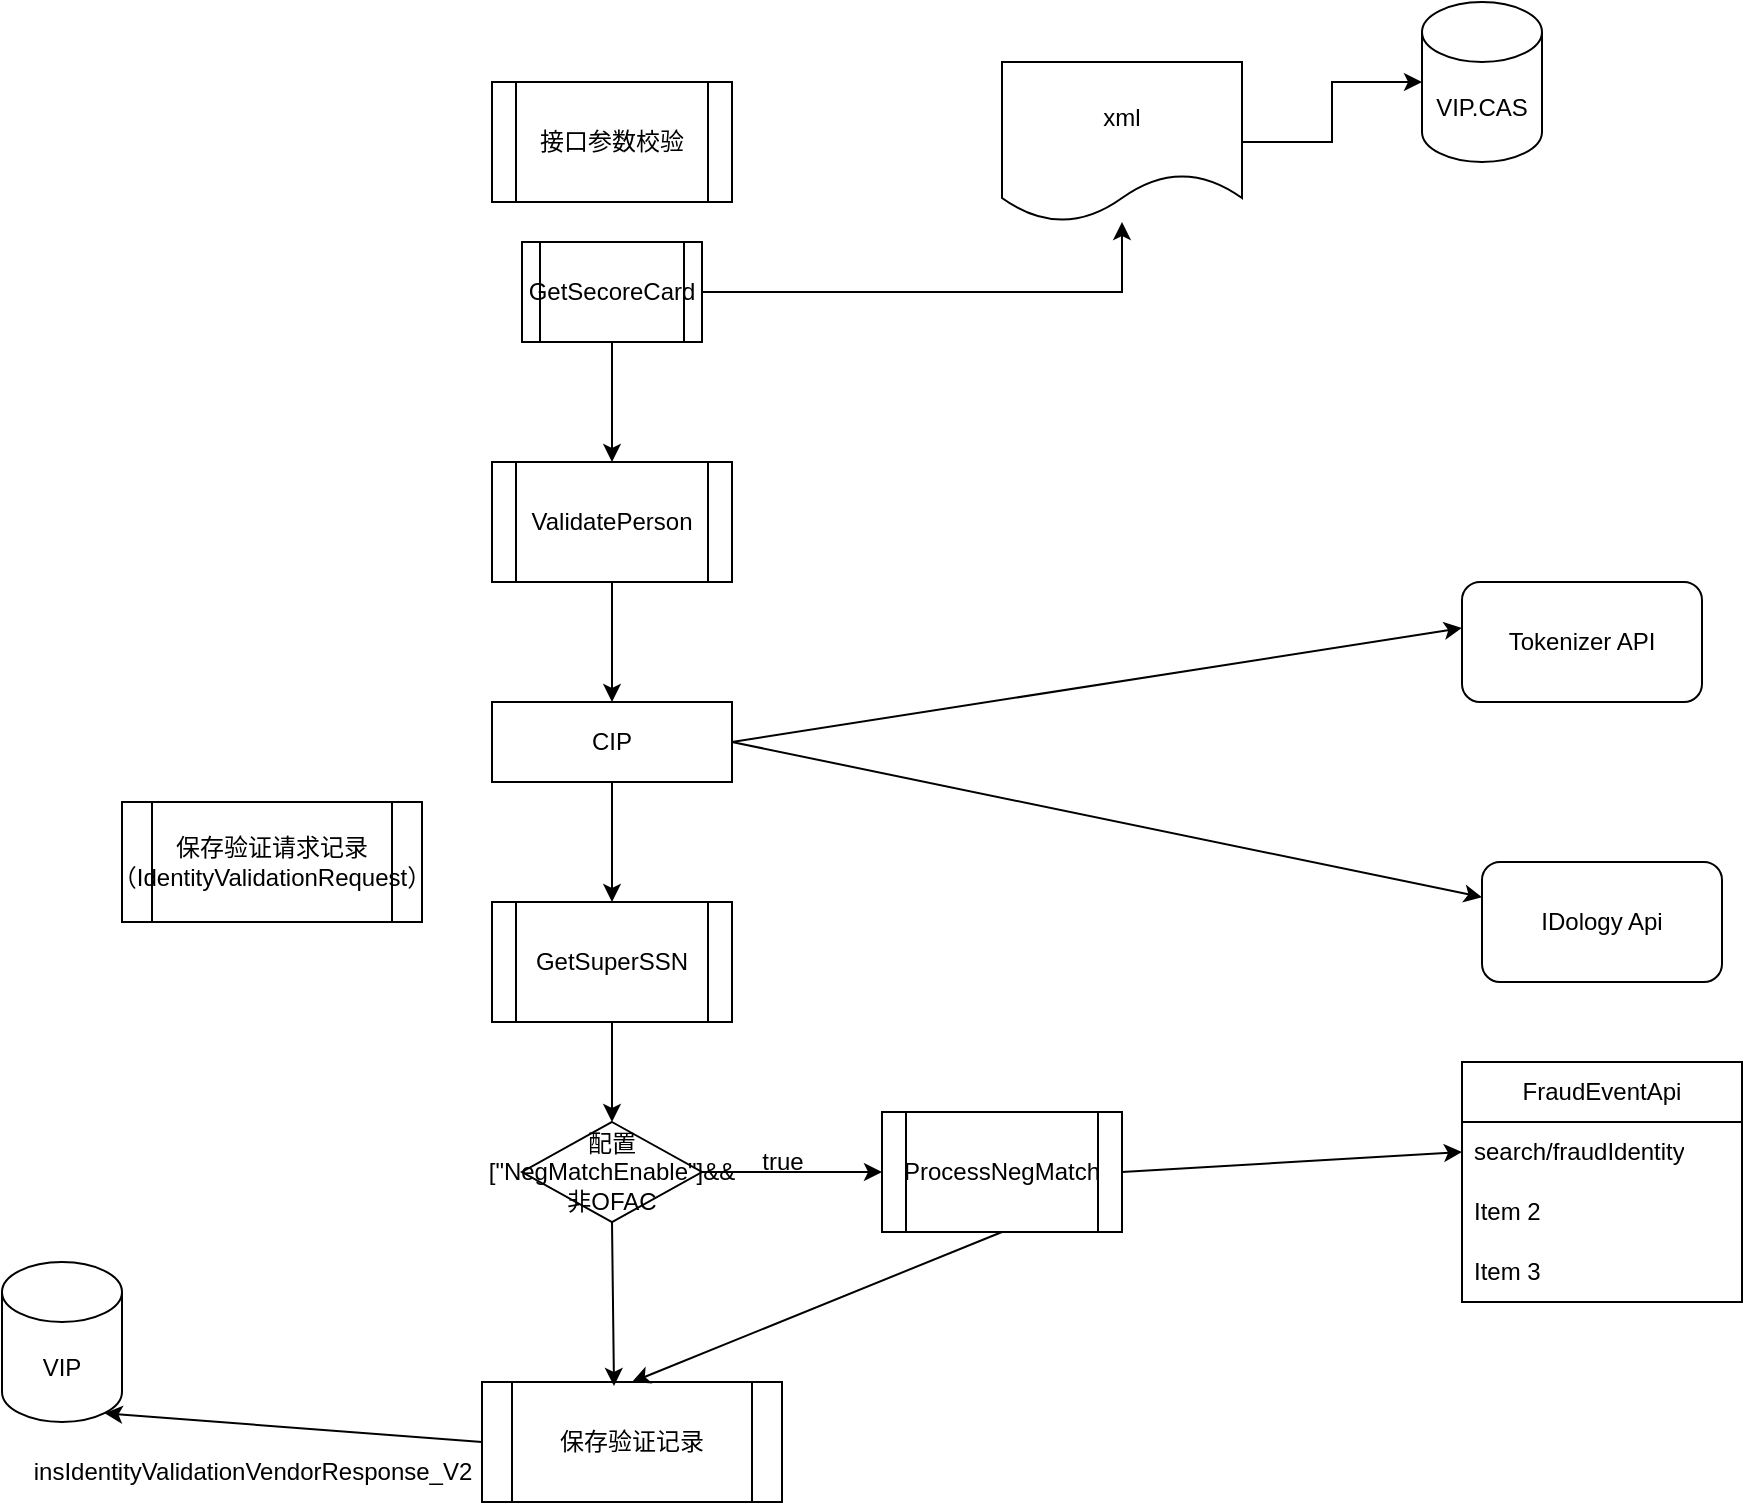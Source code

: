 <mxfile version="20.5.3" type="github">
  <diagram id="-pcG-jz9nyOJaBEfYR3d" name="Page-1">
    <mxGraphModel dx="1718" dy="450" grid="1" gridSize="10" guides="1" tooltips="1" connect="1" arrows="0" fold="1" page="1" pageScale="1" pageWidth="850" pageHeight="1100" math="0" shadow="0">
      <root>
        <mxCell id="0" />
        <mxCell id="1" parent="0" />
        <mxCell id="hIugXaNikR5vp4GkvQ3V-3" value="IDology Api" style="rounded=1;whiteSpace=wrap;html=1;" parent="1" vertex="1">
          <mxGeometry x="710" y="450" width="120" height="60" as="geometry" />
        </mxCell>
        <mxCell id="c3DOi_8PHYNx_k1MSMey-15" style="edgeStyle=orthogonalEdgeStyle;rounded=0;orthogonalLoop=1;jettySize=auto;html=1;entryX=0.5;entryY=0;entryDx=0;entryDy=0;" parent="1" source="hIugXaNikR5vp4GkvQ3V-4" target="c3DOi_8PHYNx_k1MSMey-14" edge="1">
          <mxGeometry relative="1" as="geometry" />
        </mxCell>
        <mxCell id="hIugXaNikR5vp4GkvQ3V-4" value="CIP" style="rounded=0;whiteSpace=wrap;html=1;" parent="1" vertex="1">
          <mxGeometry x="215" y="370" width="120" height="40" as="geometry" />
        </mxCell>
        <mxCell id="hIugXaNikR5vp4GkvQ3V-5" value="" style="endArrow=classic;html=1;rounded=0;exitX=1;exitY=0.5;exitDx=0;exitDy=0;" parent="1" source="hIugXaNikR5vp4GkvQ3V-4" target="hIugXaNikR5vp4GkvQ3V-3" edge="1">
          <mxGeometry width="50" height="50" relative="1" as="geometry">
            <mxPoint x="400" y="210" as="sourcePoint" />
            <mxPoint x="450" y="160" as="targetPoint" />
          </mxGeometry>
        </mxCell>
        <mxCell id="c3DOi_8PHYNx_k1MSMey-1" value="Tokenizer API" style="rounded=1;whiteSpace=wrap;html=1;" parent="1" vertex="1">
          <mxGeometry x="700" y="310" width="120" height="60" as="geometry" />
        </mxCell>
        <mxCell id="c3DOi_8PHYNx_k1MSMey-2" value="" style="endArrow=classic;html=1;rounded=0;entryX=0;entryY=0.383;entryDx=0;entryDy=0;entryPerimeter=0;exitX=1;exitY=0.5;exitDx=0;exitDy=0;" parent="1" source="hIugXaNikR5vp4GkvQ3V-4" target="c3DOi_8PHYNx_k1MSMey-1" edge="1">
          <mxGeometry width="50" height="50" relative="1" as="geometry">
            <mxPoint x="160" y="150" as="sourcePoint" />
            <mxPoint x="210" y="100" as="targetPoint" />
          </mxGeometry>
        </mxCell>
        <mxCell id="c3DOi_8PHYNx_k1MSMey-3" value="VIP.CAS" style="shape=cylinder3;whiteSpace=wrap;html=1;boundedLbl=1;backgroundOutline=1;size=15;" parent="1" vertex="1">
          <mxGeometry x="680" y="20" width="60" height="80" as="geometry" />
        </mxCell>
        <mxCell id="c3DOi_8PHYNx_k1MSMey-8" style="edgeStyle=orthogonalEdgeStyle;rounded=0;orthogonalLoop=1;jettySize=auto;html=1;" parent="1" source="c3DOi_8PHYNx_k1MSMey-4" target="c3DOi_8PHYNx_k1MSMey-5" edge="1">
          <mxGeometry relative="1" as="geometry" />
        </mxCell>
        <mxCell id="c3DOi_8PHYNx_k1MSMey-10" style="edgeStyle=orthogonalEdgeStyle;rounded=0;orthogonalLoop=1;jettySize=auto;html=1;" parent="1" source="c3DOi_8PHYNx_k1MSMey-4" target="c3DOi_8PHYNx_k1MSMey-9" edge="1">
          <mxGeometry relative="1" as="geometry" />
        </mxCell>
        <mxCell id="c3DOi_8PHYNx_k1MSMey-4" value="GetSecoreCard" style="shape=process;whiteSpace=wrap;html=1;backgroundOutline=1;" parent="1" vertex="1">
          <mxGeometry x="230" y="140" width="90" height="50" as="geometry" />
        </mxCell>
        <mxCell id="c3DOi_8PHYNx_k1MSMey-7" style="edgeStyle=orthogonalEdgeStyle;rounded=0;orthogonalLoop=1;jettySize=auto;html=1;entryX=0;entryY=0.5;entryDx=0;entryDy=0;entryPerimeter=0;" parent="1" source="c3DOi_8PHYNx_k1MSMey-5" target="c3DOi_8PHYNx_k1MSMey-3" edge="1">
          <mxGeometry relative="1" as="geometry" />
        </mxCell>
        <mxCell id="c3DOi_8PHYNx_k1MSMey-5" value="xml" style="shape=document;whiteSpace=wrap;html=1;boundedLbl=1;" parent="1" vertex="1">
          <mxGeometry x="470" y="50" width="120" height="80" as="geometry" />
        </mxCell>
        <mxCell id="c3DOi_8PHYNx_k1MSMey-11" style="edgeStyle=orthogonalEdgeStyle;rounded=0;orthogonalLoop=1;jettySize=auto;html=1;entryX=0.5;entryY=0;entryDx=0;entryDy=0;" parent="1" source="c3DOi_8PHYNx_k1MSMey-9" target="hIugXaNikR5vp4GkvQ3V-4" edge="1">
          <mxGeometry relative="1" as="geometry" />
        </mxCell>
        <mxCell id="c3DOi_8PHYNx_k1MSMey-9" value="ValidatePerson" style="shape=process;whiteSpace=wrap;html=1;backgroundOutline=1;" parent="1" vertex="1">
          <mxGeometry x="215" y="250" width="120" height="60" as="geometry" />
        </mxCell>
        <mxCell id="c3DOi_8PHYNx_k1MSMey-13" value="接口参数校验" style="shape=process;whiteSpace=wrap;html=1;backgroundOutline=1;" parent="1" vertex="1">
          <mxGeometry x="215" y="60" width="120" height="60" as="geometry" />
        </mxCell>
        <mxCell id="c3DOi_8PHYNx_k1MSMey-20" style="edgeStyle=orthogonalEdgeStyle;rounded=0;orthogonalLoop=1;jettySize=auto;html=1;entryX=0.5;entryY=0;entryDx=0;entryDy=0;" parent="1" source="c3DOi_8PHYNx_k1MSMey-14" target="c3DOi_8PHYNx_k1MSMey-19" edge="1">
          <mxGeometry relative="1" as="geometry" />
        </mxCell>
        <mxCell id="c3DOi_8PHYNx_k1MSMey-14" value="GetSuperSSN" style="shape=process;whiteSpace=wrap;html=1;backgroundOutline=1;" parent="1" vertex="1">
          <mxGeometry x="215" y="470" width="120" height="60" as="geometry" />
        </mxCell>
        <mxCell id="c3DOi_8PHYNx_k1MSMey-17" value="ProcessNegMatch" style="shape=process;whiteSpace=wrap;html=1;backgroundOutline=1;" parent="1" vertex="1">
          <mxGeometry x="410" y="575" width="120" height="60" as="geometry" />
        </mxCell>
        <mxCell id="c3DOi_8PHYNx_k1MSMey-23" style="edgeStyle=orthogonalEdgeStyle;rounded=0;orthogonalLoop=1;jettySize=auto;html=1;entryX=0;entryY=0.5;entryDx=0;entryDy=0;" parent="1" source="c3DOi_8PHYNx_k1MSMey-19" target="c3DOi_8PHYNx_k1MSMey-17" edge="1">
          <mxGeometry relative="1" as="geometry" />
        </mxCell>
        <mxCell id="c3DOi_8PHYNx_k1MSMey-19" value="配置[&quot;NegMatchEnable&quot;]&amp;amp;&amp;amp; 非OFAC" style="rhombus;whiteSpace=wrap;html=1;spacing=2;" parent="1" vertex="1">
          <mxGeometry x="230" y="580" width="90" height="50" as="geometry" />
        </mxCell>
        <mxCell id="c3DOi_8PHYNx_k1MSMey-24" value="true" style="text;html=1;align=center;verticalAlign=middle;resizable=0;points=[];autosize=1;strokeColor=none;fillColor=none;" parent="1" vertex="1">
          <mxGeometry x="340" y="585" width="40" height="30" as="geometry" />
        </mxCell>
        <mxCell id="c3DOi_8PHYNx_k1MSMey-26" value="" style="endArrow=classic;html=1;rounded=0;entryX=0;entryY=0.5;entryDx=0;entryDy=0;exitX=1;exitY=0.5;exitDx=0;exitDy=0;" parent="1" source="c3DOi_8PHYNx_k1MSMey-17" target="c3DOi_8PHYNx_k1MSMey-34" edge="1">
          <mxGeometry width="50" height="50" relative="1" as="geometry">
            <mxPoint x="400" y="600" as="sourcePoint" />
            <mxPoint x="570" y="592.5" as="targetPoint" />
          </mxGeometry>
        </mxCell>
        <mxCell id="c3DOi_8PHYNx_k1MSMey-33" value="FraudEventApi" style="swimlane;fontStyle=0;childLayout=stackLayout;horizontal=1;startSize=30;horizontalStack=0;resizeParent=1;resizeParentMax=0;resizeLast=0;collapsible=1;marginBottom=0;whiteSpace=wrap;html=1;" parent="1" vertex="1">
          <mxGeometry x="700" y="550" width="140" height="120" as="geometry" />
        </mxCell>
        <mxCell id="c3DOi_8PHYNx_k1MSMey-34" value="&lt;span style=&quot;text-align: center;&quot;&gt;search/fraudIdentity&lt;/span&gt;" style="text;strokeColor=none;fillColor=none;align=left;verticalAlign=middle;spacingLeft=4;spacingRight=4;overflow=hidden;points=[[0,0.5],[1,0.5]];portConstraint=eastwest;rotatable=0;whiteSpace=wrap;html=1;" parent="c3DOi_8PHYNx_k1MSMey-33" vertex="1">
          <mxGeometry y="30" width="140" height="30" as="geometry" />
        </mxCell>
        <mxCell id="c3DOi_8PHYNx_k1MSMey-35" value="Item 2" style="text;strokeColor=none;fillColor=none;align=left;verticalAlign=middle;spacingLeft=4;spacingRight=4;overflow=hidden;points=[[0,0.5],[1,0.5]];portConstraint=eastwest;rotatable=0;whiteSpace=wrap;html=1;" parent="c3DOi_8PHYNx_k1MSMey-33" vertex="1">
          <mxGeometry y="60" width="140" height="30" as="geometry" />
        </mxCell>
        <mxCell id="c3DOi_8PHYNx_k1MSMey-36" value="Item 3" style="text;strokeColor=none;fillColor=none;align=left;verticalAlign=middle;spacingLeft=4;spacingRight=4;overflow=hidden;points=[[0,0.5],[1,0.5]];portConstraint=eastwest;rotatable=0;whiteSpace=wrap;html=1;" parent="c3DOi_8PHYNx_k1MSMey-33" vertex="1">
          <mxGeometry y="90" width="140" height="30" as="geometry" />
        </mxCell>
        <mxCell id="c3DOi_8PHYNx_k1MSMey-37" value="保存验证记录" style="shape=process;whiteSpace=wrap;html=1;backgroundOutline=1;" parent="1" vertex="1">
          <mxGeometry x="210" y="710" width="150" height="60" as="geometry" />
        </mxCell>
        <mxCell id="c3DOi_8PHYNx_k1MSMey-38" value="" style="endArrow=classic;html=1;rounded=0;exitX=0.5;exitY=1;exitDx=0;exitDy=0;entryX=0.44;entryY=0.033;entryDx=0;entryDy=0;entryPerimeter=0;" parent="1" source="c3DOi_8PHYNx_k1MSMey-19" target="c3DOi_8PHYNx_k1MSMey-37" edge="1">
          <mxGeometry width="50" height="50" relative="1" as="geometry">
            <mxPoint x="400" y="600" as="sourcePoint" />
            <mxPoint x="450" y="550" as="targetPoint" />
          </mxGeometry>
        </mxCell>
        <mxCell id="c3DOi_8PHYNx_k1MSMey-40" value="" style="endArrow=classic;html=1;rounded=0;exitX=0.5;exitY=1;exitDx=0;exitDy=0;entryX=0.5;entryY=0;entryDx=0;entryDy=0;" parent="1" source="c3DOi_8PHYNx_k1MSMey-17" target="c3DOi_8PHYNx_k1MSMey-37" edge="1">
          <mxGeometry width="50" height="50" relative="1" as="geometry">
            <mxPoint x="425" y="670" as="sourcePoint" />
            <mxPoint x="426" y="731.98" as="targetPoint" />
          </mxGeometry>
        </mxCell>
        <mxCell id="c3DOi_8PHYNx_k1MSMey-41" value="VIP" style="shape=cylinder3;whiteSpace=wrap;html=1;boundedLbl=1;backgroundOutline=1;size=15;" parent="1" vertex="1">
          <mxGeometry x="-30" y="650" width="60" height="80" as="geometry" />
        </mxCell>
        <mxCell id="c3DOi_8PHYNx_k1MSMey-43" value="" style="endArrow=classic;html=1;rounded=0;exitX=0;exitY=0.5;exitDx=0;exitDy=0;entryX=0.855;entryY=1;entryDx=0;entryDy=-4.35;entryPerimeter=0;" parent="1" source="c3DOi_8PHYNx_k1MSMey-37" target="c3DOi_8PHYNx_k1MSMey-41" edge="1">
          <mxGeometry width="50" height="50" relative="1" as="geometry">
            <mxPoint x="-90" y="810" as="sourcePoint" />
            <mxPoint x="-40" y="760" as="targetPoint" />
          </mxGeometry>
        </mxCell>
        <mxCell id="c3DOi_8PHYNx_k1MSMey-44" value="insIdentityValidationVendorResponse_V2" style="text;html=1;align=center;verticalAlign=middle;resizable=0;points=[];autosize=1;strokeColor=none;fillColor=none;" parent="1" vertex="1">
          <mxGeometry x="-25" y="740" width="240" height="30" as="geometry" />
        </mxCell>
        <mxCell id="NT0J1p-24vtYfLcIWrkf-1" value="保存验证请求记录（IdentityValidationRequest）&lt;span style=&quot;&quot;&gt;	&lt;/span&gt;" style="shape=process;whiteSpace=wrap;html=1;backgroundOutline=1;" vertex="1" parent="1">
          <mxGeometry x="30" y="420" width="150" height="60" as="geometry" />
        </mxCell>
      </root>
    </mxGraphModel>
  </diagram>
</mxfile>
